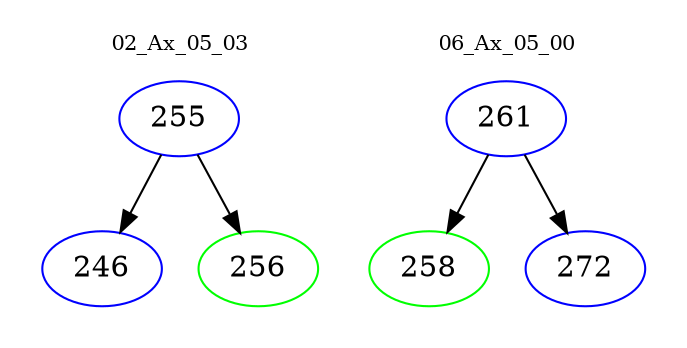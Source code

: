 digraph{
subgraph cluster_0 {
color = white
label = "02_Ax_05_03";
fontsize=10;
T0_255 [label="255", color="blue"]
T0_255 -> T0_246 [color="black"]
T0_246 [label="246", color="blue"]
T0_255 -> T0_256 [color="black"]
T0_256 [label="256", color="green"]
}
subgraph cluster_1 {
color = white
label = "06_Ax_05_00";
fontsize=10;
T1_261 [label="261", color="blue"]
T1_261 -> T1_258 [color="black"]
T1_258 [label="258", color="green"]
T1_261 -> T1_272 [color="black"]
T1_272 [label="272", color="blue"]
}
}
